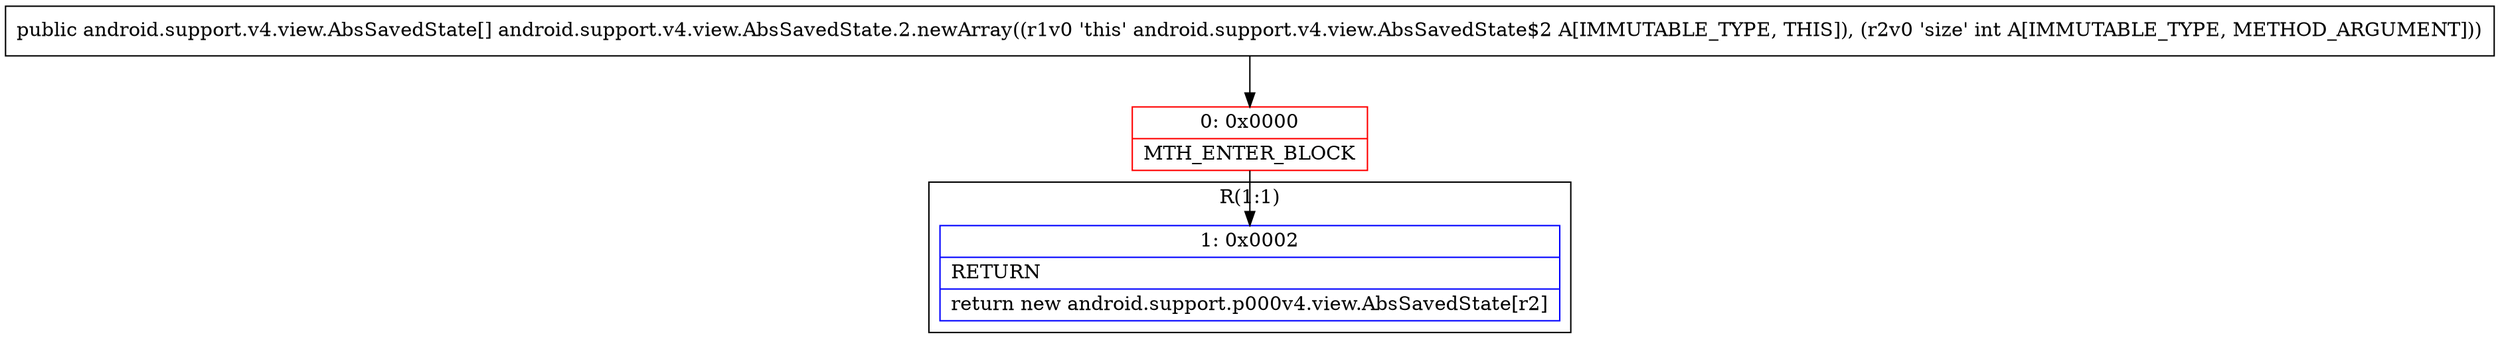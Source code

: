digraph "CFG forandroid.support.v4.view.AbsSavedState.2.newArray(I)[Landroid\/support\/v4\/view\/AbsSavedState;" {
subgraph cluster_Region_1185654421 {
label = "R(1:1)";
node [shape=record,color=blue];
Node_1 [shape=record,label="{1\:\ 0x0002|RETURN\l|return new android.support.p000v4.view.AbsSavedState[r2]\l}"];
}
Node_0 [shape=record,color=red,label="{0\:\ 0x0000|MTH_ENTER_BLOCK\l}"];
MethodNode[shape=record,label="{public android.support.v4.view.AbsSavedState[] android.support.v4.view.AbsSavedState.2.newArray((r1v0 'this' android.support.v4.view.AbsSavedState$2 A[IMMUTABLE_TYPE, THIS]), (r2v0 'size' int A[IMMUTABLE_TYPE, METHOD_ARGUMENT])) }"];
MethodNode -> Node_0;
Node_0 -> Node_1;
}


